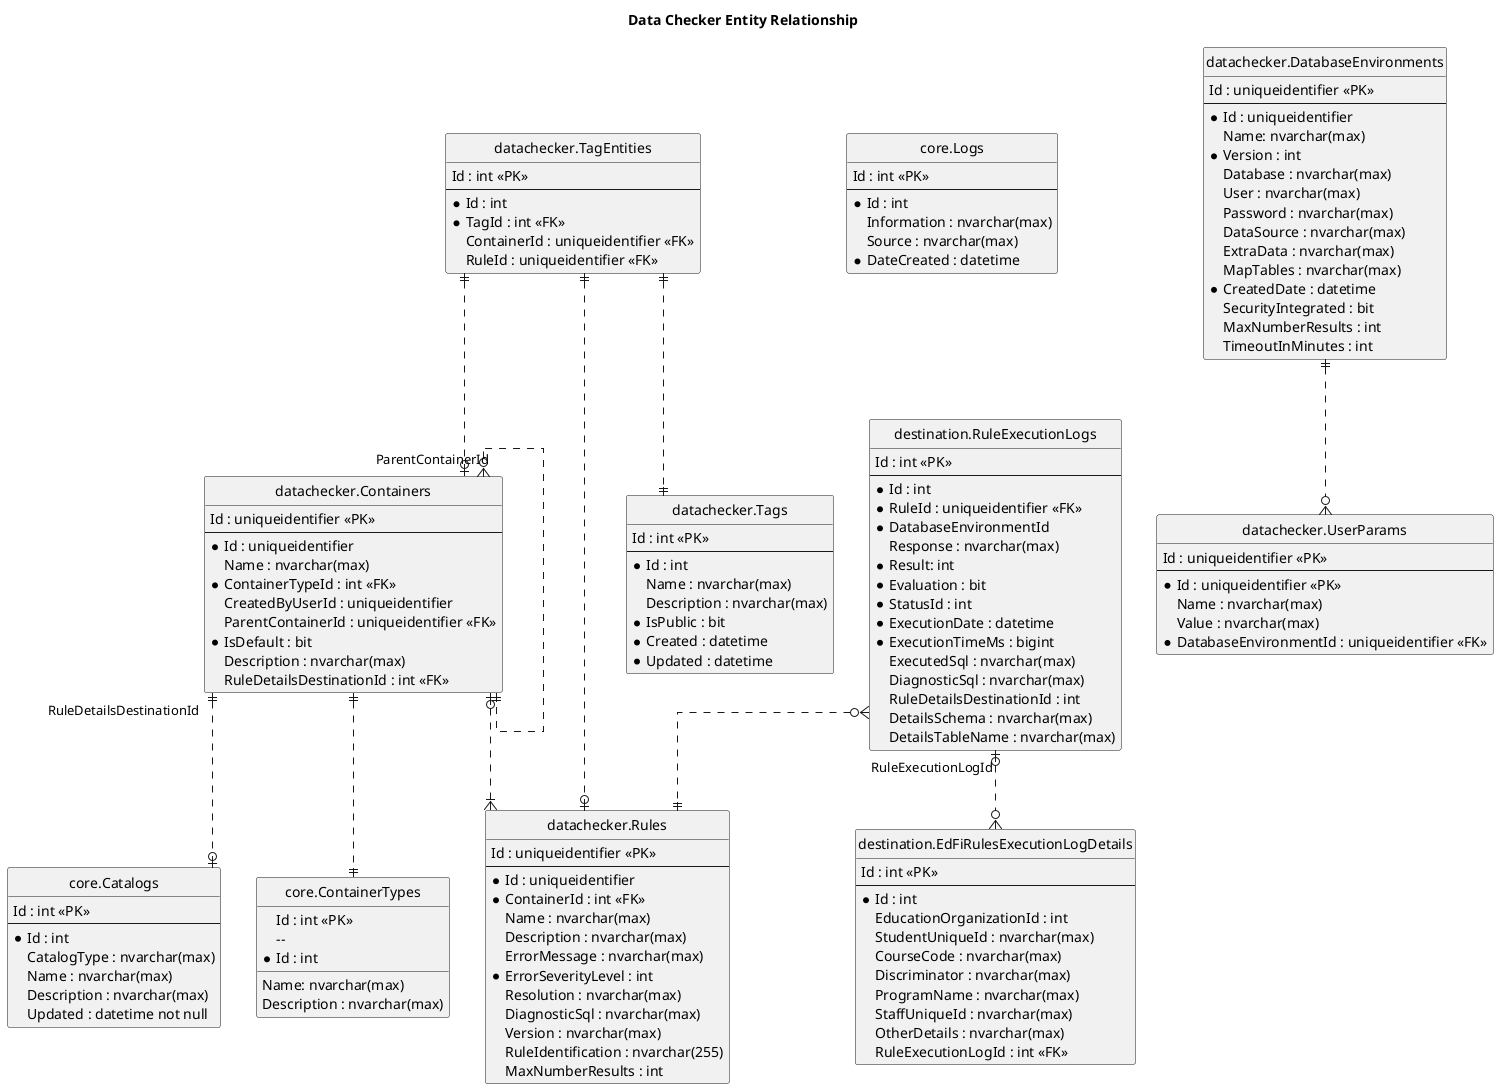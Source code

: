 @startuml
hide circle
skinparam linetype ortho

title: Data Checker Entity Relationship

entity "core.Catalogs" as Catalogs {
    Id : int <<PK>>
    --
    * Id : int
    CatalogType : nvarchar(max)
    Name : nvarchar(max)
    Description : nvarchar(max)
    Updated : datetime not null
}

entity "core.ContainerTypes" as ContainerTypes {
 Id : int <<PK>>
    --
    * Id : int
    Name: nvarchar(max)
    Description : nvarchar(max)
}

entity "core.Logs" as Logs {
    Id : int <<PK>>
    --
    * Id : int
    Information : nvarchar(max)
    Source : nvarchar(max)
    * DateCreated : datetime
}

entity "datachecker.Containers" as Containers {
    Id : uniqueidentifier <<PK>>
    --
    * Id : uniqueidentifier
    Name : nvarchar(max)
    * ContainerTypeId : int <<FK>>
    CreatedByUserId : uniqueidentifier
    ParentContainerId : uniqueidentifier <<FK>>
    * IsDefault : bit
    Description : nvarchar(max)
    RuleDetailsDestinationId : int <<FK>>
}

entity "datachecker.DatabaseEnvironments" as Environments {
    Id : uniqueidentifier <<PK>>
    --
    * Id : uniqueidentifier
    Name: nvarchar(max)
    * Version : int
    Database : nvarchar(max)
    User : nvarchar(max)
    Password : nvarchar(max)
    DataSource : nvarchar(max)
    ExtraData : nvarchar(max)
    MapTables : nvarchar(max)
    * CreatedDate : datetime
    SecurityIntegrated : bit
    MaxNumberResults : int
    TimeoutInMinutes : int
}

entity "datachecker.Rules" as Rules {
    Id : uniqueidentifier <<PK>>
    --
    * Id : uniqueidentifier
    * ContainerId : int <<FK>>
    Name : nvarchar(max)
    Description : nvarchar(max)
    ErrorMessage : nvarchar(max)
    * ErrorSeverityLevel : int
    Resolution : nvarchar(max)
    DiagnosticSql : nvarchar(max)
    Version : nvarchar(max)
    RuleIdentification : nvarchar(255)
    MaxNumberResults : int
}

entity "datachecker.TagEntities" as TagEntities {
    Id : int <<PK>>
    --
    * Id : int
    * TagId : int <<FK>>
    ContainerId : uniqueidentifier <<FK>>
    RuleId : uniqueidentifier <<FK>>
}

entity "datachecker.Tags" as Tags {
    Id : int <<PK>>
    --
    * Id : int
    Name : nvarchar(max)
    Description : nvarchar(max)
    * IsPublic : bit
    * Created : datetime
    * Updated : datetime
}

entity "datachecker.UserParams" as UserParams {
    Id : uniqueidentifier <<PK>>
    --
    * Id : uniqueidentifier <<PK>>
    Name : nvarchar(max)
    Value : nvarchar(max)
    * DatabaseEnvironmentId : uniqueidentifier <<FK>>
}

entity "destination.EdFiRulesExecutionLogDetails" as EdFiRulesExecutionLogDetails {
    Id : int <<PK>>
    --
    * Id : int
    EducationOrganizationId : int
    StudentUniqueId : nvarchar(max)
    CourseCode : nvarchar(max)
    Discriminator : nvarchar(max)
    ProgramName : nvarchar(max)
    StaffUniqueId : nvarchar(max)
    OtherDetails : nvarchar(max)
    RuleExecutionLogId : int <<FK>>
}

entity "destination.RuleExecutionLogs" as RuleExecutionLogs {
    Id : int <<PK>>
    --
    * Id : int
    * RuleId : uniqueidentifier <<FK>>
    * DatabaseEnvironmentId
    Response : nvarchar(max)
    * Result: int
    * Evaluation : bit
    * StatusId : int
    * ExecutionDate : datetime
    * ExecutionTimeMs : bigint
    ExecutedSql : nvarchar(max)
    DiagnosticSql : nvarchar(max)
    RuleDetailsDestinationId : int
    DetailsSchema : nvarchar(max)
    DetailsTableName : nvarchar(max)
}

RuleExecutionLogs }o..|| Rules
RuleExecutionLogs "RuleExecutionLogId" |o..o{ EdFiRulesExecutionLogDetails

Containers "ParentContainerId" }o..|| Containers
Containers ||..|| ContainerTypes
Containers "RuleDetailsDestinationId" ||..o| Catalogs
Containers |o..|{ Rules

TagEntities ||..o| Containers
TagEntities ||..o| Rules
TagEntities ||..|| Tags

Environments ||..o{ UserParams
@enduml

